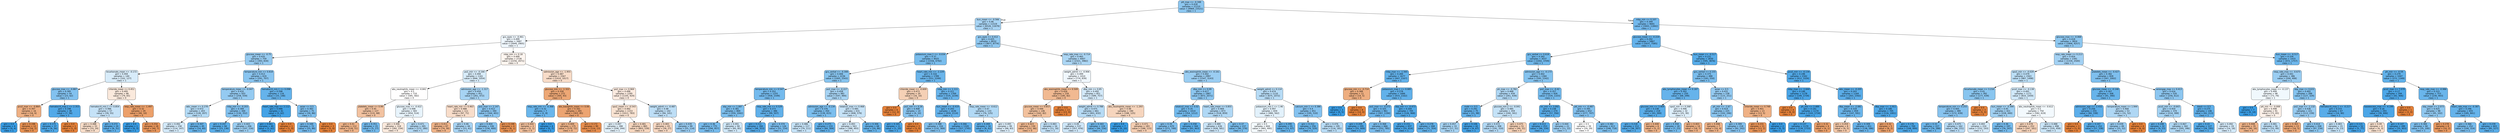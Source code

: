 digraph Tree {
node [shape=box, style="filled, rounded", color="black", fontname="helvetica"] ;
edge [fontname="helvetica"] ;
0 [label="ptt_max <= -0.348\ngini = 0.418\nsamples = 21210\nvalue = [9969, 23521]\nclass = 1", fillcolor="#8dc7f0"] ;
1 [label="bun_mean <= -0.566\ngini = 0.46\nsamples = 11519\nvalue = [6526, 11679]\nclass = 1", fillcolor="#a8d4f4"] ;
0 -> 1 [labeldistance=2.5, labelangle=45, headlabel="True"] ;
2 [label="gcs_eyes <= -0.461\ngini = 0.499\nsamples = 3487\nvalue = [2649, 2905]\nclass = 1", fillcolor="#eef6fd"] ;
1 -> 2 ;
3 [label="glucose_mean <= -0.75\ngini = 0.435\nsamples = 759\nvalue = [393, 834]\nclass = 1", fillcolor="#96cbf1"] ;
2 -> 3 ;
4 [label="bicarbonate_mean <= -0.172\ngini = 0.494\nsamples = 140\nvalue = [102, 127]\nclass = 1", fillcolor="#d8ecfa"] ;
3 -> 4 ;
5 [label="glucose_max <= -0.887\ngini = 0.395\nsamples = 54\nvalue = [23, 62]\nclass = 1", fillcolor="#82c1ef"] ;
4 -> 5 ;
6 [label="pco2_max <= -0.864\ngini = 0.397\nsamples = 16\nvalue = [16, 6]\nclass = 0", fillcolor="#efb083"] ;
5 -> 6 ;
7 [label="gini = 0.0\nsamples = 4\nvalue = [0, 4]\nclass = 1", fillcolor="#399de5"] ;
6 -> 7 ;
8 [label="gini = 0.198\nsamples = 12\nvalue = [16, 2]\nclass = 0", fillcolor="#e89152"] ;
6 -> 8 ;
9 [label="hematocrit_max.1 <= 2.353\ngini = 0.198\nsamples = 38\nvalue = [7, 56]\nclass = 1", fillcolor="#52a9e8"] ;
5 -> 9 ;
10 [label="gini = 0.175\nsamples = 37\nvalue = [6, 56]\nclass = 1", fillcolor="#4ea8e8"] ;
9 -> 10 ;
11 [label="gini = 0.0\nsamples = 1\nvalue = [1, 0]\nclass = 0", fillcolor="#e58139"] ;
9 -> 11 ;
12 [label="chloride_mean <= 0.451\ngini = 0.495\nsamples = 86\nvalue = [79, 65]\nclass = 0", fillcolor="#fae9dc"] ;
4 -> 12 ;
13 [label="hematocrit_min.1 <= 0.854\ngini = 0.486\nsamples = 57\nvalue = [39, 55]\nclass = 1", fillcolor="#c5e2f7"] ;
12 -> 13 ;
14 [label="gini = 0.488\nsamples = 33\nvalue = [33, 24]\nclass = 0", fillcolor="#f8ddc9"] ;
13 -> 14 ;
15 [label="gini = 0.272\nsamples = 24\nvalue = [6, 31]\nclass = 1", fillcolor="#5fb0ea"] ;
13 -> 15 ;
16 [label="resp_rate_mean <= -1.497\ngini = 0.32\nsamples = 29\nvalue = [40, 10]\nclass = 0", fillcolor="#eca06a"] ;
12 -> 16 ;
17 [label="gini = 0.0\nsamples = 1\nvalue = [0, 3]\nclass = 1", fillcolor="#399de5"] ;
16 -> 17 ;
18 [label="gini = 0.254\nsamples = 28\nvalue = [40, 7]\nclass = 0", fillcolor="#ea975c"] ;
16 -> 18 ;
19 [label="temperature_min <= 0.818\ngini = 0.413\nsamples = 619\nvalue = [291, 707]\nclass = 1", fillcolor="#8ac5f0"] ;
3 -> 19 ;
20 [label="temperature_mean <= -0.047\ngini = 0.432\nsamples = 503\nvalue = [258, 559]\nclass = 1", fillcolor="#94caf1"] ;
19 -> 20 ;
21 [label="wbc_mean <= 0.278\ngini = 0.472\nsamples = 203\nvalue = [128, 207]\nclass = 1", fillcolor="#b3daf5"] ;
20 -> 21 ;
22 [label="gini = 0.492\nsamples = 158\nvalue = [114, 147]\nclass = 1", fillcolor="#d3e9f9"] ;
21 -> 22 ;
23 [label="gini = 0.307\nsamples = 45\nvalue = [14, 60]\nclass = 1", fillcolor="#67b4eb"] ;
21 -> 23 ;
24 [label="mbp_min <= -0.203\ngini = 0.394\nsamples = 300\nvalue = [130, 352]\nclass = 1", fillcolor="#82c1ef"] ;
20 -> 24 ;
25 [label="gini = 0.247\nsamples = 94\nvalue = [23, 136]\nclass = 1", fillcolor="#5aaee9"] ;
24 -> 25 ;
26 [label="gini = 0.443\nsamples = 206\nvalue = [107, 216]\nclass = 1", fillcolor="#9bcef2"] ;
24 -> 26 ;
27 [label="hematocrit_min.1 <= 0.098\ngini = 0.298\nsamples = 116\nvalue = [33, 148]\nclass = 1", fillcolor="#65b3eb"] ;
19 -> 27 ;
28 [label="heart_rate_max <= 2.112\ngini = 0.088\nsamples = 41\nvalue = [3, 62]\nclass = 1", fillcolor="#43a2e6"] ;
27 -> 28 ;
29 [label="gini = 0.061\nsamples = 40\nvalue = [2, 62]\nclass = 1", fillcolor="#3fa0e6"] ;
28 -> 29 ;
30 [label="gini = 0.0\nsamples = 1\nvalue = [1, 0]\nclass = 0", fillcolor="#e58139"] ;
28 -> 30 ;
31 [label="asian <= 0.5\ngini = 0.383\nsamples = 75\nvalue = [30, 86]\nclass = 1", fillcolor="#7ebfee"] ;
27 -> 31 ;
32 [label="gini = 0.349\nsamples = 72\nvalue = [25, 86]\nclass = 1", fillcolor="#73b9ed"] ;
31 -> 32 ;
33 [label="gini = 0.0\nsamples = 3\nvalue = [5, 0]\nclass = 0", fillcolor="#e58139"] ;
31 -> 33 ;
34 [label="mbp_min <= 0.18\ngini = 0.499\nsamples = 2728\nvalue = [2256, 2071]\nclass = 0", fillcolor="#fdf5ef"] ;
2 -> 34 ;
35 [label="po2_min <= -0.166\ngini = 0.494\nsamples = 1161\nvalue = [846, 1054]\nclass = 1", fillcolor="#d8ecfa"] ;
34 -> 35 ;
36 [label="abs_neutrophils_mean <= -0.841\ngini = 0.5\nsamples = 710\nvalue = [585, 582]\nclass = 0", fillcolor="#fffefe"] ;
35 -> 36 ;
37 [label="platelets_mean <= 0.99\ngini = 0.45\nsamples = 127\nvalue = [131, 68]\nclass = 0", fillcolor="#f2c2a0"] ;
36 -> 37 ;
38 [label="gini = 0.41\nsamples = 112\nvalue = [126, 51]\nclass = 0", fillcolor="#f0b489"] ;
37 -> 38 ;
39 [label="gini = 0.351\nsamples = 15\nvalue = [5, 17]\nclass = 1", fillcolor="#73baed"] ;
37 -> 39 ;
40 [label="glucose_max <= -0.422\ngini = 0.498\nsamples = 583\nvalue = [454, 514]\nclass = 1", fillcolor="#e8f4fc"] ;
36 -> 40 ;
41 [label="gini = 0.496\nsamples = 318\nvalue = [282, 234]\nclass = 0", fillcolor="#fbeadd"] ;
40 -> 41 ;
42 [label="gini = 0.471\nsamples = 265\nvalue = [172, 280]\nclass = 1", fillcolor="#b3d9f5"] ;
40 -> 42 ;
43 [label="admission_age <= -1.317\ngini = 0.459\nsamples = 451\nvalue = [261, 472]\nclass = 1", fillcolor="#a6d3f3"] ;
35 -> 43 ;
44 [label="heart_rate_min <= 0.463\ngini = 0.488\nsamples = 111\nvalue = [97, 71]\nclass = 0", fillcolor="#f8ddca"] ;
43 -> 44 ;
45 [label="gini = 0.411\nsamples = 67\nvalue = [74, 30]\nclass = 0", fillcolor="#f0b489"] ;
44 -> 45 ;
46 [label="gini = 0.46\nsamples = 44\nvalue = [23, 41]\nclass = 1", fillcolor="#a8d4f4"] ;
44 -> 46 ;
47 [label="po2_max <= 2.147\ngini = 0.412\nsamples = 340\nvalue = [164, 401]\nclass = 1", fillcolor="#8ac5f0"] ;
43 -> 47 ;
48 [label="gini = 0.404\nsamples = 336\nvalue = [156, 400]\nclass = 1", fillcolor="#86c3ef"] ;
47 -> 48 ;
49 [label="gini = 0.198\nsamples = 4\nvalue = [8, 1]\nclass = 0", fillcolor="#e89152"] ;
47 -> 49 ;
50 [label="admission_age <= -1.955\ngini = 0.487\nsamples = 1567\nvalue = [1410, 1017]\nclass = 0", fillcolor="#f8dcc8"] ;
34 -> 50 ;
51 [label="glucose_min <= -1.322\ngini = 0.358\nsamples = 272\nvalue = [305, 93]\nclass = 0", fillcolor="#eda775"] ;
50 -> 51 ;
52 [label="resp_rate_min <= -0.368\ngini = 0.32\nsamples = 7\nvalue = [2, 8]\nclass = 1", fillcolor="#6ab6ec"] ;
51 -> 52 ;
53 [label="gini = 0.444\nsamples = 3\nvalue = [2, 1]\nclass = 0", fillcolor="#f2c09c"] ;
52 -> 53 ;
54 [label="gini = 0.0\nsamples = 4\nvalue = [0, 7]\nclass = 1", fillcolor="#399de5"] ;
52 -> 54 ;
55 [label="abs_basophils_mean <= 0.06\ngini = 0.342\nsamples = 265\nvalue = [303, 85]\nclass = 0", fillcolor="#eca471"] ;
51 -> 55 ;
56 [label="gini = 0.409\nsamples = 175\nvalue = [179, 72]\nclass = 0", fillcolor="#efb489"] ;
55 -> 56 ;
57 [label="gini = 0.172\nsamples = 90\nvalue = [124, 13]\nclass = 0", fillcolor="#e88e4e"] ;
55 -> 57 ;
58 [label="po2_max <= 0.969\ngini = 0.496\nsamples = 1295\nvalue = [1105, 924]\nclass = 0", fillcolor="#fbeadf"] ;
50 -> 58 ;
59 [label="spo2_mean <= -0.543\ngini = 0.492\nsamples = 1153\nvalue = [1011, 783]\nclass = 0", fillcolor="#f9e3d2"] ;
58 -> 59 ;
60 [label="gini = 0.497\nsamples = 288\nvalue = [208, 244]\nclass = 1", fillcolor="#e2f1fb"] ;
59 -> 60 ;
61 [label="gini = 0.481\nsamples = 865\nvalue = [803, 539]\nclass = 0", fillcolor="#f6d6be"] ;
59 -> 61 ;
62 [label="weight_admit <= -0.487\ngini = 0.48\nsamples = 142\nvalue = [94, 141]\nclass = 1", fillcolor="#bddef6"] ;
58 -> 62 ;
63 [label="gini = 0.483\nsamples = 43\nvalue = [39, 27]\nclass = 0", fillcolor="#f7d8c2"] ;
62 -> 63 ;
64 [label="gini = 0.439\nsamples = 99\nvalue = [55, 114]\nclass = 1", fillcolor="#99ccf2"] ;
62 -> 64 ;
65 [label="gcs_eyes <= 0.412\ngini = 0.425\nsamples = 8032\nvalue = [3877, 8774]\nclass = 1", fillcolor="#90c8f0"] ;
1 -> 65 ;
66 [label="potassium_max.1 <= -0.034\ngini = 0.37\nsamples = 4025\nvalue = [1556, 4792]\nclass = 1", fillcolor="#79bded"] ;
65 -> 66 ;
67 [label="gcs_verbal <= -0.308\ngini = 0.406\nsamples = 2236\nvalue = [1005, 2543]\nclass = 1", fillcolor="#87c4ef"] ;
66 -> 67 ;
68 [label="temperature_min <= 0.547\ngini = 0.352\nsamples = 1255\nvalue = [458, 1549]\nclass = 1", fillcolor="#74baed"] ;
67 -> 68 ;
69 [label="sbp_min <= 1.087\ngini = 0.381\nsamples = 869\nvalue = [359, 1042]\nclass = 1", fillcolor="#7dbfee"] ;
68 -> 69 ;
70 [label="gini = 0.36\nsamples = 775\nvalue = [294, 957]\nclass = 1", fillcolor="#76bbed"] ;
69 -> 70 ;
71 [label="gini = 0.491\nsamples = 94\nvalue = [65, 85]\nclass = 1", fillcolor="#d0e8f9"] ;
69 -> 71 ;
72 [label="resp_rate_min <= 0.529\ngini = 0.273\nsamples = 386\nvalue = [99, 507]\nclass = 1", fillcolor="#60b0ea"] ;
68 -> 72 ;
73 [label="gini = 0.211\nsamples = 260\nvalue = [48, 353]\nclass = 1", fillcolor="#54aae9"] ;
72 -> 73 ;
74 [label="gini = 0.374\nsamples = 126\nvalue = [51, 154]\nclass = 1", fillcolor="#7bbdee"] ;
72 -> 74 ;
75 [label="po2_max <= -0.227\ngini = 0.458\nsamples = 981\nvalue = [547, 994]\nclass = 1", fillcolor="#a6d3f3"] ;
67 -> 75 ;
76 [label="admission_age <= -0.134\ngini = 0.376\nsamples = 350\nvalue = [139, 415]\nclass = 1", fillcolor="#7bbeee"] ;
75 -> 76 ;
77 [label="gini = 0.486\nsamples = 117\nvalue = [79, 111]\nclass = 1", fillcolor="#c6e3f8"] ;
76 -> 77 ;
78 [label="gini = 0.275\nsamples = 233\nvalue = [60, 304]\nclass = 1", fillcolor="#60b0ea"] ;
76 -> 78 ;
79 [label="totalco2_max <= 0.468\ngini = 0.485\nsamples = 631\nvalue = [408, 579]\nclass = 1", fillcolor="#c5e2f7"] ;
75 -> 79 ;
80 [label="gini = 0.493\nsamples = 563\nvalue = [388, 493]\nclass = 1", fillcolor="#d5eaf9"] ;
79 -> 80 ;
81 [label="gini = 0.306\nsamples = 68\nvalue = [20, 86]\nclass = 1", fillcolor="#67b4eb"] ;
79 -> 81 ;
82 [label="heart_rate_min <= -2.229\ngini = 0.316\nsamples = 1789\nvalue = [551, 2249]\nclass = 1", fillcolor="#6ab5eb"] ;
66 -> 82 ;
83 [label="chloride_mean <= -0.609\ngini = 0.473\nsamples = 20\nvalue = [16, 10]\nclass = 0", fillcolor="#f5d0b5"] ;
82 -> 83 ;
84 [label="gini = 0.0\nsamples = 6\nvalue = [12, 0]\nclass = 0", fillcolor="#e58139"] ;
83 -> 84 ;
85 [label="po2_min <= 0.26\ngini = 0.408\nsamples = 14\nvalue = [4, 10]\nclass = 1", fillcolor="#88c4ef"] ;
83 -> 85 ;
86 [label="gini = 0.165\nsamples = 11\nvalue = [1, 10]\nclass = 1", fillcolor="#4da7e8"] ;
85 -> 86 ;
87 [label="gini = 0.0\nsamples = 3\nvalue = [3, 0]\nclass = 0", fillcolor="#e58139"] ;
85 -> 87 ;
88 [label="mbp_min <= 1.111\ngini = 0.311\nsamples = 1769\nvalue = [535, 2239]\nclass = 1", fillcolor="#68b4eb"] ;
82 -> 88 ;
89 [label="bun_mean <= -0.419\ngini = 0.293\nsamples = 1636\nvalue = [459, 2114]\nclass = 1", fillcolor="#64b2eb"] ;
88 -> 89 ;
90 [label="gini = 0.388\nsamples = 316\nvalue = [132, 369]\nclass = 1", fillcolor="#80c0ee"] ;
89 -> 90 ;
91 [label="gini = 0.266\nsamples = 1320\nvalue = [327, 1745]\nclass = 1", fillcolor="#5eafea"] ;
89 -> 91 ;
92 [label="resp_rate_mean <= -0.612\ngini = 0.47\nsamples = 133\nvalue = [76, 125]\nclass = 1", fillcolor="#b1d9f5"] ;
88 -> 92 ;
93 [label="gini = 0.269\nsamples = 34\nvalue = [8, 42]\nclass = 1", fillcolor="#5fb0ea"] ;
92 -> 93 ;
94 [label="gini = 0.495\nsamples = 99\nvalue = [68, 83]\nclass = 1", fillcolor="#dbedfa"] ;
92 -> 94 ;
95 [label="resp_rate_max <= -0.714\ngini = 0.465\nsamples = 4007\nvalue = [2321, 3982]\nclass = 1", fillcolor="#acd6f4"] ;
65 -> 95 ;
96 [label="weight_admit <= -0.906\ngini = 0.499\nsamples = 1010\nvalue = [774, 839]\nclass = 1", fillcolor="#f0f7fd"] ;
95 -> 96 ;
97 [label="abs_eosinophils_mean <= 0.509\ngini = 0.426\nsamples = 159\nvalue = [185, 82]\nclass = 0", fillcolor="#f1b991"] ;
96 -> 97 ;
98 [label="glucose_mean <= 0.653\ngini = 0.446\nsamples = 146\nvalue = [162, 82]\nclass = 0", fillcolor="#f2c19d"] ;
97 -> 98 ;
99 [label="gini = 0.423\nsamples = 130\nvalue = [151, 66]\nclass = 0", fillcolor="#f0b890"] ;
98 -> 99 ;
100 [label="gini = 0.483\nsamples = 16\nvalue = [11, 16]\nclass = 1", fillcolor="#c1e0f7"] ;
98 -> 100 ;
101 [label="gini = 0.0\nsamples = 13\nvalue = [23, 0]\nclass = 0", fillcolor="#e58139"] ;
97 -> 101 ;
102 [label="dbp_min <= 0.85\ngini = 0.492\nsamples = 851\nvalue = [589, 757]\nclass = 1", fillcolor="#d3e9f9"] ;
96 -> 102 ;
103 [label="weight_admit <= 0.788\ngini = 0.475\nsamples = 661\nvalue = [401, 632]\nclass = 1", fillcolor="#b7dbf5"] ;
102 -> 103 ;
104 [label="gini = 0.49\nsamples = 537\nvalue = [357, 476]\nclass = 1", fillcolor="#cee6f8"] ;
103 -> 104 ;
105 [label="gini = 0.343\nsamples = 124\nvalue = [44, 156]\nclass = 1", fillcolor="#71b9ec"] ;
103 -> 105 ;
106 [label="abs_neutrophils_mean <= -1.293\ngini = 0.48\nsamples = 190\nvalue = [188, 125]\nclass = 0", fillcolor="#f6d5bd"] ;
102 -> 106 ;
107 [label="gini = 0.0\nsamples = 7\nvalue = [0, 10]\nclass = 1", fillcolor="#399de5"] ;
106 -> 107 ;
108 [label="gini = 0.471\nsamples = 183\nvalue = [188, 115]\nclass = 0", fillcolor="#f5ceb2"] ;
106 -> 108 ;
109 [label="abs_eosinophils_mean <= -0.161\ngini = 0.442\nsamples = 2997\nvalue = [1547, 3143]\nclass = 1", fillcolor="#9acdf2"] ;
95 -> 109 ;
110 [label="dbp_min <= 0.09\ngini = 0.417\nsamples = 1887\nvalue = [872, 2071]\nclass = 1", fillcolor="#8cc6f0"] ;
109 -> 110 ;
111 [label="totalco2_max <= 0.02\ngini = 0.35\nsamples = 1014\nvalue = [354, 1212]\nclass = 1", fillcolor="#73baed"] ;
110 -> 111 ;
112 [label="gini = 0.39\nsamples = 670\nvalue = [271, 749]\nclass = 1", fillcolor="#81c0ee"] ;
111 -> 112 ;
113 [label="gini = 0.258\nsamples = 344\nvalue = [83, 463]\nclass = 1", fillcolor="#5cafea"] ;
111 -> 113 ;
114 [label="heart_rate_mean <= 0.855\ngini = 0.469\nsamples = 873\nvalue = [518, 859]\nclass = 1", fillcolor="#b0d8f5"] ;
110 -> 114 ;
115 [label="gini = 0.489\nsamples = 636\nvalue = [428, 581]\nclass = 1", fillcolor="#cbe5f8"] ;
114 -> 115 ;
116 [label="gini = 0.37\nsamples = 237\nvalue = [90, 278]\nclass = 1", fillcolor="#79bded"] ;
114 -> 116 ;
117 [label="weight_admit <= 0.114\ngini = 0.474\nsamples = 1110\nvalue = [675, 1072]\nclass = 1", fillcolor="#b6dbf5"] ;
109 -> 117 ;
118 [label="potassium_min.1 <= 1.46\ngini = 0.497\nsamples = 659\nvalue = [480, 562]\nclass = 1", fillcolor="#e2f1fb"] ;
117 -> 118 ;
119 [label="gini = 0.5\nsamples = 604\nvalue = [465, 495]\nclass = 1", fillcolor="#f3f9fd"] ;
118 -> 119 ;
120 [label="gini = 0.299\nsamples = 55\nvalue = [15, 67]\nclass = 1", fillcolor="#65b3eb"] ;
118 -> 120 ;
121 [label="calcium_min.1 <= 0.386\ngini = 0.4\nsamples = 451\nvalue = [195, 510]\nclass = 1", fillcolor="#85c2ef"] ;
117 -> 121 ;
122 [label="gini = 0.312\nsamples = 256\nvalue = [79, 329]\nclass = 1", fillcolor="#69b5eb"] ;
121 -> 122 ;
123 [label="gini = 0.476\nsamples = 195\nvalue = [116, 181]\nclass = 1", fillcolor="#b8dcf6"] ;
121 -> 123 ;
124 [label="mbp_min <= 0.107\ngini = 0.349\nsamples = 9691\nvalue = [3443, 11842]\nclass = 1", fillcolor="#73b9ed"] ;
0 -> 124 [labeldistance=2.5, labelangle=-45, headlabel="False"] ;
125 [label="glucose_mean <= -0.224\ngini = 0.292\nsamples = 5867\nvalue = [1637, 7585]\nclass = 1", fillcolor="#64b2eb"] ;
124 -> 125 ;
126 [label="gcs_verbal <= 0.618\ngini = 0.342\nsamples = 3037\nvalue = [1042, 3709]\nclass = 1", fillcolor="#71b9ec"] ;
125 -> 126 ;
127 [label="mbp_max <= -1.565\ngini = 0.284\nsamples = 1677\nvalue = [447, 2167]\nclass = 1", fillcolor="#62b1ea"] ;
126 -> 127 ;
128 [label="glucose_min <= -0.714\ngini = 0.388\nsamples = 11\nvalue = [14, 5]\nclass = 0", fillcolor="#eeae80"] ;
127 -> 128 ;
129 [label="gini = 0.0\nsamples = 3\nvalue = [0, 5]\nclass = 1", fillcolor="#399de5"] ;
128 -> 129 ;
130 [label="gini = 0.0\nsamples = 8\nvalue = [14, 0]\nclass = 0", fillcolor="#e58139"] ;
128 -> 130 ;
131 [label="potassium_max.1 <= 0.085\ngini = 0.278\nsamples = 1666\nvalue = [433, 2162]\nclass = 1", fillcolor="#61b1ea"] ;
127 -> 131 ;
132 [label="po2_max <= -0.272\ngini = 0.325\nsamples = 961\nvalue = [307, 1194]\nclass = 1", fillcolor="#6cb6ec"] ;
131 -> 132 ;
133 [label="gini = 0.209\nsamples = 295\nvalue = [55, 409]\nclass = 1", fillcolor="#54aae8"] ;
132 -> 133 ;
134 [label="gini = 0.368\nsamples = 666\nvalue = [252, 785]\nclass = 1", fillcolor="#79bced"] ;
132 -> 134 ;
135 [label="sbp_min <= -0.473\ngini = 0.204\nsamples = 705\nvalue = [126, 968]\nclass = 1", fillcolor="#53aae8"] ;
131 -> 135 ;
136 [label="gini = 0.151\nsamples = 437\nvalue = [55, 614]\nclass = 1", fillcolor="#4ba6e7"] ;
135 -> 136 ;
137 [label="gini = 0.278\nsamples = 268\nvalue = [71, 354]\nclass = 1", fillcolor="#61b1ea"] ;
135 -> 137 ;
138 [label="admission_age <= -0.173\ngini = 0.402\nsamples = 1360\nvalue = [595, 1542]\nclass = 1", fillcolor="#85c3ef"] ;
126 -> 138 ;
139 [label="ph_max <= -0.782\ngini = 0.468\nsamples = 434\nvalue = [261, 439]\nclass = 1", fillcolor="#afd7f4"] ;
138 -> 139 ;
140 [label="male <= 0.5\ngini = 0.291\nsamples = 75\nvalue = [21, 98]\nclass = 1", fillcolor="#63b2eb"] ;
139 -> 140 ;
141 [label="gini = 0.457\nsamples = 33\nvalue = [17, 31]\nclass = 1", fillcolor="#a6d3f3"] ;
140 -> 141 ;
142 [label="gini = 0.106\nsamples = 42\nvalue = [4, 67]\nclass = 1", fillcolor="#45a3e7"] ;
140 -> 142 ;
143 [label="glucose_min.2 <= -0.041\ngini = 0.485\nsamples = 359\nvalue = [240, 341]\nclass = 1", fillcolor="#c4e2f7"] ;
139 -> 143 ;
144 [label="gini = 0.472\nsamples = 308\nvalue = [191, 310]\nclass = 1", fillcolor="#b3d9f5"] ;
143 -> 144 ;
145 [label="gini = 0.475\nsamples = 51\nvalue = [49, 31]\nclass = 0", fillcolor="#f5d1b6"] ;
143 -> 145 ;
146 [label="po2_max <= -0.42\ngini = 0.357\nsamples = 926\nvalue = [334, 1103]\nclass = 1", fillcolor="#75bbed"] ;
138 -> 146 ;
147 [label="inr_min <= 3.092\ngini = 0.238\nsamples = 274\nvalue = [57, 356]\nclass = 1", fillcolor="#59ade9"] ;
146 -> 147 ;
148 [label="gini = 0.213\nsamples = 253\nvalue = [46, 334]\nclass = 1", fillcolor="#54aae9"] ;
147 -> 148 ;
149 [label="gini = 0.444\nsamples = 21\nvalue = [11, 22]\nclass = 1", fillcolor="#9ccef2"] ;
147 -> 149 ;
150 [label="ptt_min <= -0.487\ngini = 0.395\nsamples = 652\nvalue = [277, 747]\nclass = 1", fillcolor="#82c1ef"] ;
146 -> 150 ;
151 [label="gini = 0.5\nsamples = 39\nvalue = [29, 29]\nclass = 0", fillcolor="#ffffff"] ;
150 -> 151 ;
152 [label="gini = 0.382\nsamples = 613\nvalue = [248, 718]\nclass = 1", fillcolor="#7dbfee"] ;
150 -> 152 ;
153 [label="bun_mean <= -0.517\ngini = 0.231\nsamples = 2830\nvalue = [595, 3876]\nclass = 1", fillcolor="#57ace9"] ;
125 -> 153 ;
154 [label="gcs_verbal <= 0.155\ngini = 0.375\nsamples = 488\nvalue = [183, 550]\nclass = 1", fillcolor="#7bbeee"] ;
153 -> 154 ;
155 [label="abs_lymphocytes_mean <= 0.187\ngini = 0.302\nsamples = 250\nvalue = [68, 299]\nclass = 1", fillcolor="#66b3eb"] ;
154 -> 155 ;
156 [label="glucose_min <= 3.464\ngini = 0.238\nsamples = 218\nvalue = [43, 269]\nclass = 1", fillcolor="#59ade9"] ;
155 -> 156 ;
157 [label="gini = 0.218\nsamples = 212\nvalue = [38, 267]\nclass = 1", fillcolor="#55abe9"] ;
156 -> 157 ;
158 [label="gini = 0.408\nsamples = 6\nvalue = [5, 2]\nclass = 0", fillcolor="#efb388"] ;
156 -> 158 ;
159 [label="spo2_min <= 0.268\ngini = 0.496\nsamples = 32\nvalue = [25, 30]\nclass = 1", fillcolor="#deeffb"] ;
155 -> 159 ;
160 [label="gini = 0.358\nsamples = 18\nvalue = [7, 23]\nclass = 1", fillcolor="#75bbed"] ;
159 -> 160 ;
161 [label="gini = 0.403\nsamples = 14\nvalue = [18, 7]\nclass = 0", fillcolor="#efb286"] ;
159 -> 161 ;
162 [label="asian <= 0.5\ngini = 0.431\nsamples = 238\nvalue = [115, 251]\nclass = 1", fillcolor="#94caf1"] ;
154 -> 162 ;
163 [label="ph_min <= -1.67\ngini = 0.414\nsamples = 225\nvalue = [102, 246]\nclass = 1", fillcolor="#8bc6f0"] ;
162 -> 163 ;
164 [label="gini = 0.408\nsamples = 7\nvalue = [10, 4]\nclass = 0", fillcolor="#efb388"] ;
163 -> 164 ;
165 [label="gini = 0.399\nsamples = 218\nvalue = [92, 242]\nclass = 1", fillcolor="#84c2ef"] ;
163 -> 165 ;
166 [label="chloride_mean <= 0.748\ngini = 0.401\nsamples = 13\nvalue = [13, 5]\nclass = 0", fillcolor="#efb185"] ;
162 -> 166 ;
167 [label="gini = 0.231\nsamples = 11\nvalue = [13, 2]\nclass = 0", fillcolor="#e99457"] ;
166 -> 167 ;
168 [label="gini = 0.0\nsamples = 2\nvalue = [0, 3]\nclass = 1", fillcolor="#399de5"] ;
166 -> 168 ;
169 [label="pco2_min <= -0.134\ngini = 0.196\nsamples = 2342\nvalue = [412, 3326]\nclass = 1", fillcolor="#52a9e8"] ;
153 -> 169 ;
170 [label="mbp_max <= -1.644\ngini = 0.146\nsamples = 1178\nvalue = [149, 1734]\nclass = 1", fillcolor="#4aa5e7"] ;
169 -> 170 ;
171 [label="gini = 0.0\nsamples = 4\nvalue = [6, 0]\nclass = 0", fillcolor="#e58139"] ;
170 -> 171 ;
172 [label="ph_min <= 2.489\ngini = 0.141\nsamples = 1174\nvalue = [143, 1734]\nclass = 1", fillcolor="#49a5e7"] ;
170 -> 172 ;
173 [label="gini = 0.137\nsamples = 1170\nvalue = [139, 1733]\nclass = 1", fillcolor="#49a5e7"] ;
172 -> 173 ;
174 [label="gini = 0.32\nsamples = 4\nvalue = [4, 1]\nclass = 0", fillcolor="#eca06a"] ;
172 -> 174 ;
175 [label="wbc_mean <= -0.205\ngini = 0.243\nsamples = 1164\nvalue = [263, 1592]\nclass = 1", fillcolor="#5aade9"] ;
169 -> 175 ;
176 [label="dbp_mean <= -2.081\ngini = 0.319\nsamples = 459\nvalue = [147, 591]\nclass = 1", fillcolor="#6ab5eb"] ;
175 -> 176 ;
177 [label="gini = 0.459\nsamples = 8\nvalue = [9, 5]\nclass = 0", fillcolor="#f3c7a7"] ;
176 -> 177 ;
178 [label="gini = 0.309\nsamples = 451\nvalue = [138, 586]\nclass = 1", fillcolor="#68b4eb"] ;
176 -> 178 ;
179 [label="dbp_max <= -1.911\ngini = 0.186\nsamples = 705\nvalue = [116, 1001]\nclass = 1", fillcolor="#50a8e8"] ;
175 -> 179 ;
180 [label="gini = 0.32\nsamples = 5\nvalue = [8, 2]\nclass = 0", fillcolor="#eca06a"] ;
179 -> 180 ;
181 [label="gini = 0.176\nsamples = 700\nvalue = [108, 999]\nclass = 1", fillcolor="#4ea8e8"] ;
179 -> 181 ;
182 [label="glucose_max <= -0.068\ngini = 0.418\nsamples = 3824\nvalue = [1806, 4257]\nclass = 1", fillcolor="#8dc7f0"] ;
124 -> 182 ;
183 [label="resp_rate_mean <= 0.213\ngini = 0.454\nsamples = 2391\nvalue = [1334, 2500]\nclass = 1", fillcolor="#a3d1f3"] ;
182 -> 183 ;
184 [label="spo2_min <= -0.029\ngini = 0.479\nsamples = 1563\nvalue = [987, 1498]\nclass = 1", fillcolor="#bbdef6"] ;
183 -> 184 ;
185 [label="bicarbonate_mean <= 3.216\ngini = 0.41\nsamples = 392\nvalue = [177, 439]\nclass = 1", fillcolor="#89c5ef"] ;
184 -> 185 ;
186 [label="temperature_min <= 0.255\ngini = 0.405\nsamples = 389\nvalue = [172, 439]\nclass = 1", fillcolor="#87c3ef"] ;
185 -> 186 ;
187 [label="gini = 0.33\nsamples = 227\nvalue = [76, 288]\nclass = 1", fillcolor="#6db7ec"] ;
186 -> 187 ;
188 [label="gini = 0.475\nsamples = 162\nvalue = [96, 151]\nclass = 1", fillcolor="#b7dbf6"] ;
186 -> 188 ;
189 [label="gini = 0.0\nsamples = 3\nvalue = [5, 0]\nclass = 0", fillcolor="#e58139"] ;
185 -> 189 ;
190 [label="pco2_max <= -0.138\ngini = 0.491\nsamples = 1171\nvalue = [810, 1059]\nclass = 1", fillcolor="#d0e8f9"] ;
184 -> 190 ;
191 [label="bun_mean <= -0.394\ngini = 0.45\nsamples = 421\nvalue = [228, 440]\nclass = 1", fillcolor="#a0d0f2"] ;
190 -> 191 ;
192 [label="gini = 0.493\nsamples = 224\nvalue = [152, 193]\nclass = 1", fillcolor="#d5eaf9"] ;
191 -> 192 ;
193 [label="gini = 0.36\nsamples = 197\nvalue = [76, 247]\nclass = 1", fillcolor="#76bbed"] ;
191 -> 193 ;
194 [label="abs_neutrophils_mean <= -0.612\ngini = 0.5\nsamples = 750\nvalue = [582, 619]\nclass = 1", fillcolor="#f3f9fd"] ;
190 -> 194 ;
195 [label="gini = 0.478\nsamples = 252\nvalue = [247, 161]\nclass = 0", fillcolor="#f6d3ba"] ;
194 -> 195 ;
196 [label="gini = 0.488\nsamples = 498\nvalue = [335, 458]\nclass = 1", fillcolor="#cae5f8"] ;
194 -> 196 ;
197 [label="platelets_mean <= -0.427\ngini = 0.382\nsamples = 828\nvalue = [347, 1002]\nclass = 1", fillcolor="#7ebfee"] ;
183 -> 197 ;
198 [label="glucose_mean <= -0.146\ngini = 0.307\nsamples = 308\nvalue = [91, 390]\nclass = 1", fillcolor="#67b4eb"] ;
197 -> 198 ;
199 [label="admission_age <= -2.432\ngini = 0.256\nsamples = 255\nvalue = [60, 338]\nclass = 1", fillcolor="#5caeea"] ;
198 -> 199 ;
200 [label="gini = 0.0\nsamples = 3\nvalue = [3, 0]\nclass = 0", fillcolor="#e58139"] ;
199 -> 200 ;
201 [label="gini = 0.247\nsamples = 252\nvalue = [57, 338]\nclass = 1", fillcolor="#5aaee9"] ;
199 -> 201 ;
202 [label="temperature_mean <= 1.944\ngini = 0.468\nsamples = 53\nvalue = [31, 52]\nclass = 1", fillcolor="#afd7f4"] ;
198 -> 202 ;
203 [label="gini = 0.439\nsamples = 49\nvalue = [25, 52]\nclass = 1", fillcolor="#98ccf2"] ;
202 -> 203 ;
204 [label="gini = 0.0\nsamples = 4\nvalue = [6, 0]\nclass = 0", fillcolor="#e58139"] ;
202 -> 204 ;
205 [label="aniongap_max <= 0.413\ngini = 0.416\nsamples = 520\nvalue = [256, 612]\nclass = 1", fillcolor="#8cc6f0"] ;
197 -> 205 ;
206 [label="pco2_min <= -0.643\ngini = 0.454\nsamples = 374\nvalue = [214, 399]\nclass = 1", fillcolor="#a3d2f3"] ;
205 -> 206 ;
207 [label="gini = 0.248\nsamples = 32\nvalue = [9, 53]\nclass = 1", fillcolor="#5baee9"] ;
206 -> 207 ;
208 [label="gini = 0.467\nsamples = 342\nvalue = [205, 346]\nclass = 1", fillcolor="#aed7f4"] ;
206 -> 208 ;
209 [label="black <= 0.5\ngini = 0.275\nsamples = 146\nvalue = [42, 213]\nclass = 1", fillcolor="#60b0ea"] ;
205 -> 209 ;
210 [label="gini = 0.22\nsamples = 127\nvalue = [28, 195]\nclass = 1", fillcolor="#55abe9"] ;
209 -> 210 ;
211 [label="gini = 0.492\nsamples = 19\nvalue = [14, 18]\nclass = 1", fillcolor="#d3e9f9"] ;
209 -> 211 ;
212 [label="bun_mean <= -0.517\ngini = 0.334\nsamples = 1433\nvalue = [472, 1757]\nclass = 1", fillcolor="#6eb7ec"] ;
182 -> 212 ;
213 [label="resp_rate_max <= -0.675\ngini = 0.441\nsamples = 386\nvalue = [200, 408]\nclass = 1", fillcolor="#9acdf2"] ;
212 -> 213 ;
214 [label="abs_lymphocytes_mean <= -0.137\ngini = 0.499\nsamples = 98\nvalue = [73, 79]\nclass = 1", fillcolor="#f0f8fd"] ;
213 -> 214 ;
215 [label="gini = 0.0\nsamples = 7\nvalue = [0, 14]\nclass = 1", fillcolor="#399de5"] ;
214 -> 215 ;
216 [label="ptt_min <= -0.008\ngini = 0.498\nsamples = 91\nvalue = [73, 65]\nclass = 0", fillcolor="#fcf1e9"] ;
214 -> 216 ;
217 [label="gini = 0.408\nsamples = 35\nvalue = [40, 16]\nclass = 0", fillcolor="#efb388"] ;
216 -> 217 ;
218 [label="gini = 0.481\nsamples = 56\nvalue = [33, 49]\nclass = 1", fillcolor="#bedff7"] ;
216 -> 218 ;
219 [label="sbp_max <= 0.631\ngini = 0.402\nsamples = 288\nvalue = [127, 329]\nclass = 1", fillcolor="#85c3ef"] ;
213 -> 219 ;
220 [label="po2_max <= -1.132\ngini = 0.436\nsamples = 221\nvalue = [113, 239]\nclass = 1", fillcolor="#97cbf1"] ;
219 -> 220 ;
221 [label="gini = 0.363\nsamples = 13\nvalue = [16, 5]\nclass = 0", fillcolor="#eda877"] ;
220 -> 221 ;
222 [label="gini = 0.414\nsamples = 208\nvalue = [97, 234]\nclass = 1", fillcolor="#8bc6f0"] ;
220 -> 222 ;
223 [label="hematocrit_max.1 <= -0.217\ngini = 0.233\nsamples = 67\nvalue = [14, 90]\nclass = 1", fillcolor="#58ace9"] ;
219 -> 223 ;
224 [label="gini = 0.483\nsamples = 15\nvalue = [9, 13]\nclass = 1", fillcolor="#c2e1f7"] ;
223 -> 224 ;
225 [label="gini = 0.115\nsamples = 52\nvalue = [5, 77]\nclass = 1", fillcolor="#46a3e7"] ;
223 -> 225 ;
226 [label="ph_min <= -0.59\ngini = 0.279\nsamples = 1047\nvalue = [272, 1349]\nclass = 1", fillcolor="#61b1ea"] ;
212 -> 226 ;
227 [label="pco2_max <= 7.079\ngini = 0.17\nsamples = 294\nvalue = [42, 406]\nclass = 1", fillcolor="#4da7e8"] ;
226 -> 227 ;
228 [label="baseexcess_max <= -4.199\ngini = 0.16\nsamples = 293\nvalue = [39, 406]\nclass = 1", fillcolor="#4ca6e7"] ;
227 -> 228 ;
229 [label="gini = 0.49\nsamples = 4\nvalue = [4, 3]\nclass = 0", fillcolor="#f8e0ce"] ;
228 -> 229 ;
230 [label="gini = 0.147\nsamples = 289\nvalue = [35, 403]\nclass = 1", fillcolor="#4aa6e7"] ;
228 -> 230 ;
231 [label="gini = 0.0\nsamples = 1\nvalue = [3, 0]\nclass = 0", fillcolor="#e58139"] ;
227 -> 231 ;
232 [label="resp_rate_max <= -0.986\ngini = 0.315\nsamples = 753\nvalue = [230, 943]\nclass = 1", fillcolor="#69b5eb"] ;
226 -> 232 ;
233 [label="sbp_mean <= 2.073\ngini = 0.425\nsamples = 98\nvalue = [45, 102]\nclass = 1", fillcolor="#90c8f0"] ;
232 -> 233 ;
234 [label="gini = 0.384\nsamples = 90\nvalue = [35, 100]\nclass = 1", fillcolor="#7ebfee"] ;
233 -> 234 ;
235 [label="gini = 0.278\nsamples = 8\nvalue = [10, 2]\nclass = 0", fillcolor="#ea9a61"] ;
233 -> 235 ;
236 [label="heart_rate_max <= -0.387\ngini = 0.296\nsamples = 655\nvalue = [185, 841]\nclass = 1", fillcolor="#65b3eb"] ;
232 -> 236 ;
237 [label="gini = 0.366\nsamples = 252\nvalue = [100, 314]\nclass = 1", fillcolor="#78bced"] ;
236 -> 237 ;
238 [label="gini = 0.239\nsamples = 403\nvalue = [85, 527]\nclass = 1", fillcolor="#59ade9"] ;
236 -> 238 ;
}